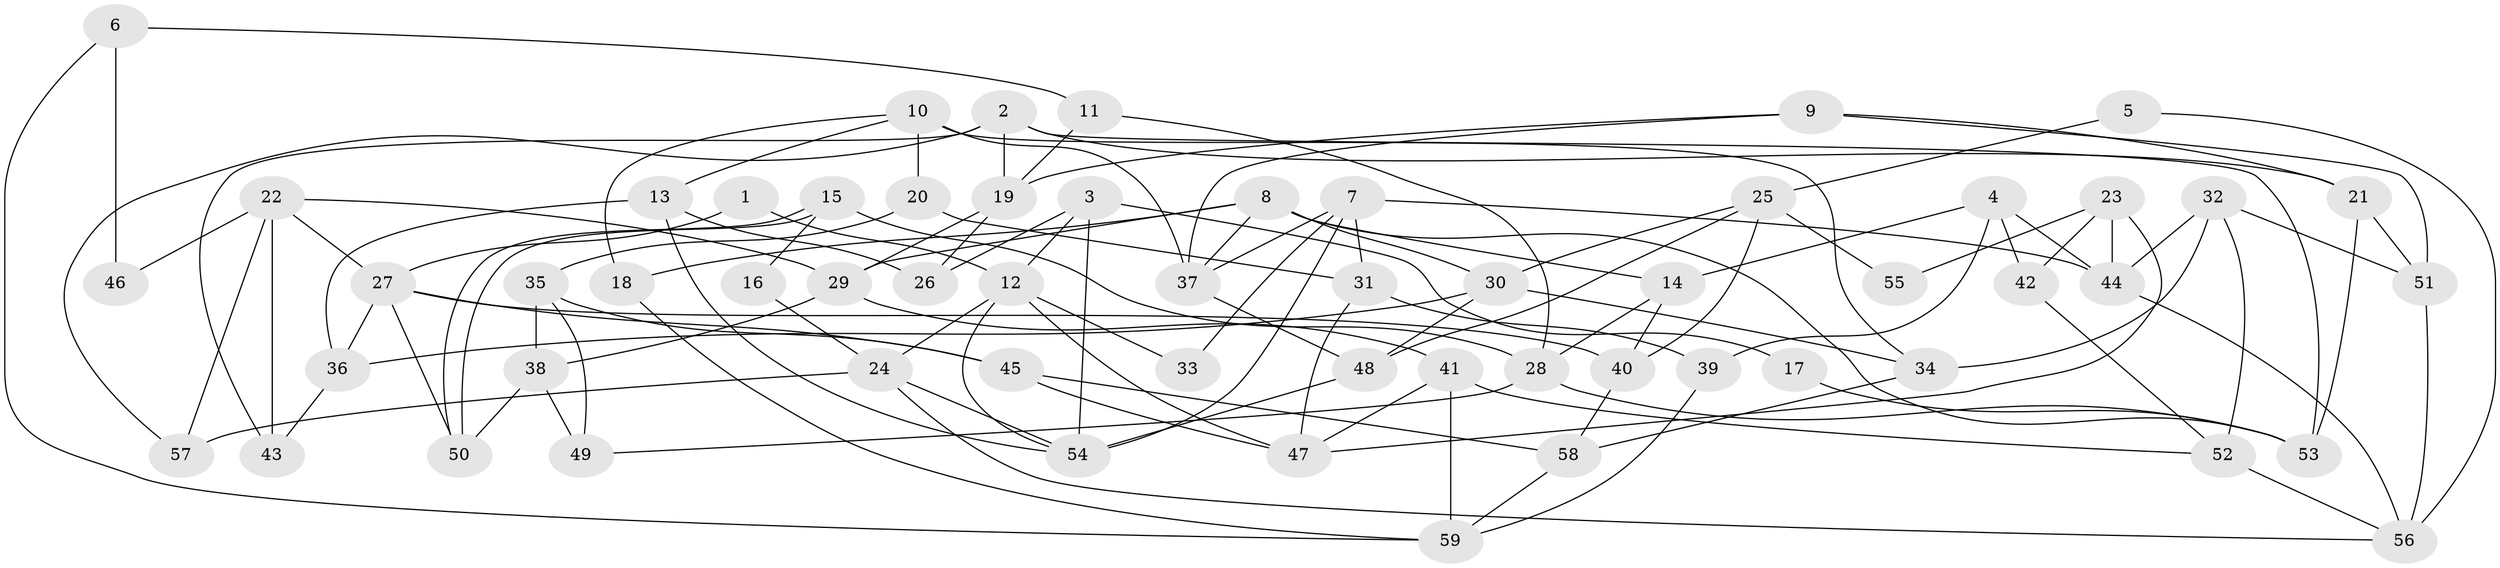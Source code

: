 // coarse degree distribution, {3: 0.1724137931034483, 2: 0.10344827586206896, 4: 0.2413793103448276, 5: 0.27586206896551724, 8: 0.034482758620689655, 7: 0.06896551724137931, 6: 0.06896551724137931, 9: 0.034482758620689655}
// Generated by graph-tools (version 1.1) at 2025/02/03/05/25 17:02:39]
// undirected, 59 vertices, 118 edges
graph export_dot {
graph [start="1"]
  node [color=gray90,style=filled];
  1;
  2;
  3;
  4;
  5;
  6;
  7;
  8;
  9;
  10;
  11;
  12;
  13;
  14;
  15;
  16;
  17;
  18;
  19;
  20;
  21;
  22;
  23;
  24;
  25;
  26;
  27;
  28;
  29;
  30;
  31;
  32;
  33;
  34;
  35;
  36;
  37;
  38;
  39;
  40;
  41;
  42;
  43;
  44;
  45;
  46;
  47;
  48;
  49;
  50;
  51;
  52;
  53;
  54;
  55;
  56;
  57;
  58;
  59;
  1 -- 27;
  1 -- 12;
  2 -- 53;
  2 -- 19;
  2 -- 21;
  2 -- 43;
  2 -- 57;
  3 -- 54;
  3 -- 12;
  3 -- 17;
  3 -- 26;
  4 -- 39;
  4 -- 14;
  4 -- 42;
  4 -- 44;
  5 -- 25;
  5 -- 56;
  6 -- 59;
  6 -- 11;
  6 -- 46;
  7 -- 31;
  7 -- 44;
  7 -- 33;
  7 -- 37;
  7 -- 54;
  8 -- 18;
  8 -- 37;
  8 -- 14;
  8 -- 29;
  8 -- 30;
  8 -- 53;
  9 -- 51;
  9 -- 37;
  9 -- 19;
  9 -- 21;
  10 -- 34;
  10 -- 37;
  10 -- 13;
  10 -- 18;
  10 -- 20;
  11 -- 19;
  11 -- 28;
  12 -- 54;
  12 -- 24;
  12 -- 33;
  12 -- 47;
  13 -- 36;
  13 -- 26;
  13 -- 54;
  14 -- 40;
  14 -- 28;
  15 -- 50;
  15 -- 50;
  15 -- 28;
  15 -- 16;
  16 -- 24;
  17 -- 53;
  18 -- 59;
  19 -- 26;
  19 -- 29;
  20 -- 35;
  20 -- 31;
  21 -- 51;
  21 -- 53;
  22 -- 27;
  22 -- 29;
  22 -- 43;
  22 -- 46;
  22 -- 57;
  23 -- 47;
  23 -- 44;
  23 -- 42;
  23 -- 55;
  24 -- 57;
  24 -- 54;
  24 -- 56;
  25 -- 48;
  25 -- 30;
  25 -- 40;
  25 -- 55;
  27 -- 36;
  27 -- 50;
  27 -- 40;
  27 -- 45;
  28 -- 53;
  28 -- 49;
  29 -- 38;
  29 -- 41;
  30 -- 34;
  30 -- 36;
  30 -- 48;
  31 -- 47;
  31 -- 39;
  32 -- 52;
  32 -- 51;
  32 -- 34;
  32 -- 44;
  34 -- 58;
  35 -- 45;
  35 -- 38;
  35 -- 49;
  36 -- 43;
  37 -- 48;
  38 -- 49;
  38 -- 50;
  39 -- 59;
  40 -- 58;
  41 -- 52;
  41 -- 47;
  41 -- 59;
  42 -- 52;
  44 -- 56;
  45 -- 47;
  45 -- 58;
  48 -- 54;
  51 -- 56;
  52 -- 56;
  58 -- 59;
}

